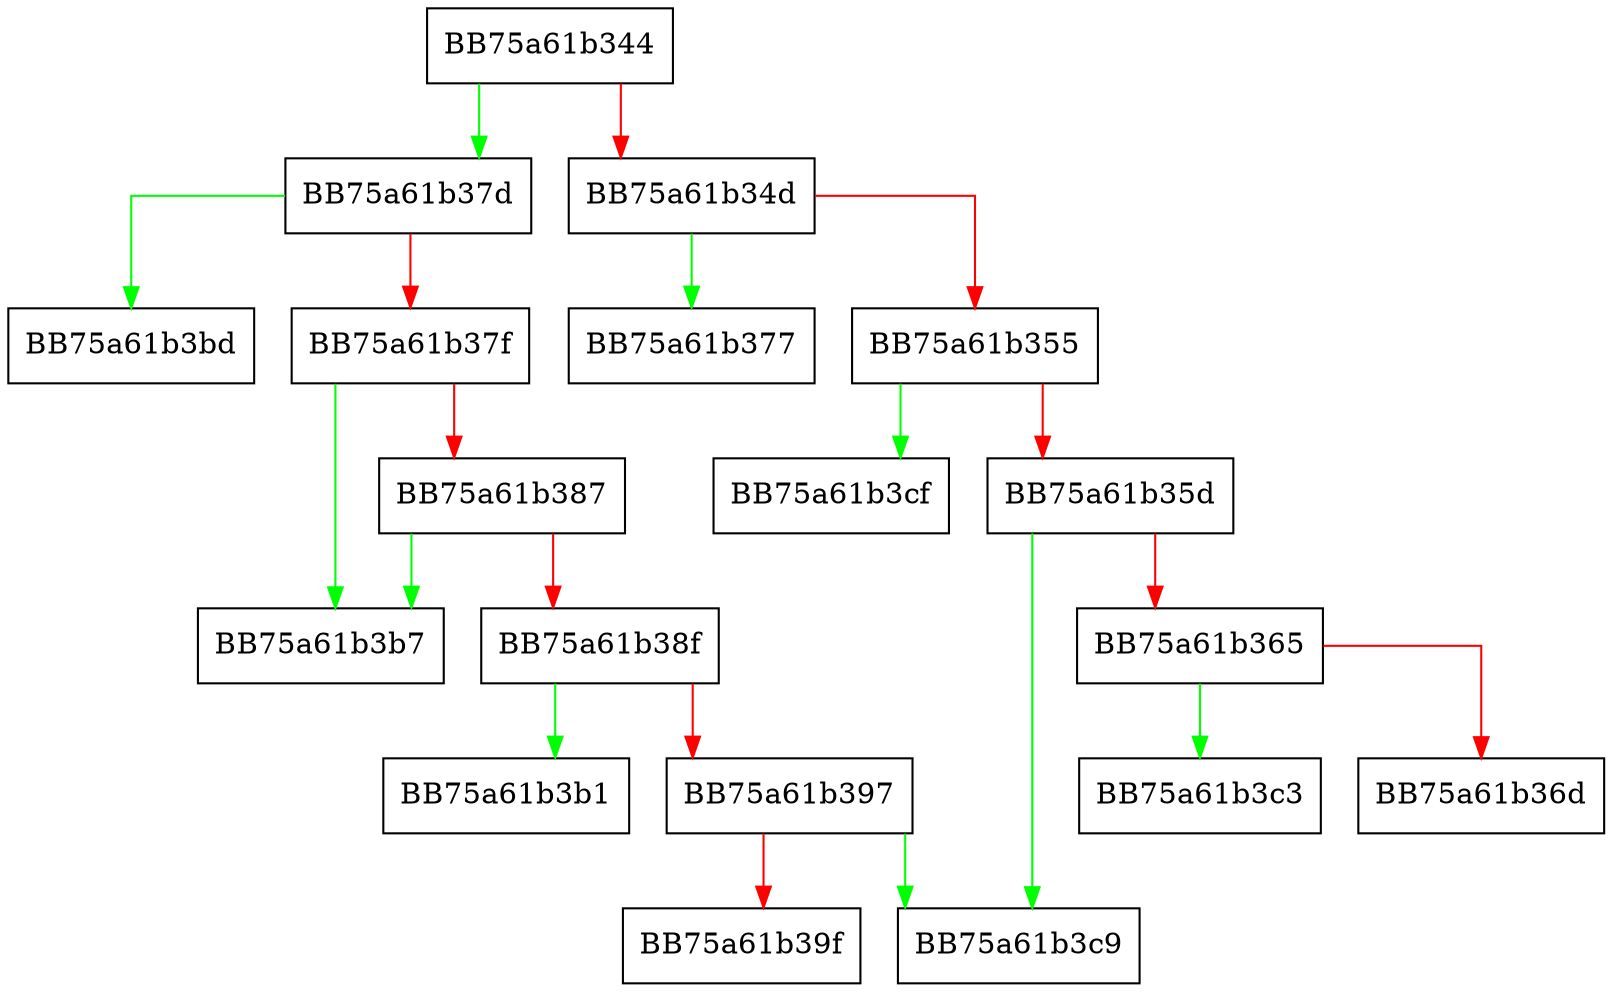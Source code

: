 digraph ValidationStatusFromHR {
  node [shape="box"];
  graph [splines=ortho];
  BB75a61b344 -> BB75a61b37d [color="green"];
  BB75a61b344 -> BB75a61b34d [color="red"];
  BB75a61b34d -> BB75a61b377 [color="green"];
  BB75a61b34d -> BB75a61b355 [color="red"];
  BB75a61b355 -> BB75a61b3cf [color="green"];
  BB75a61b355 -> BB75a61b35d [color="red"];
  BB75a61b35d -> BB75a61b3c9 [color="green"];
  BB75a61b35d -> BB75a61b365 [color="red"];
  BB75a61b365 -> BB75a61b3c3 [color="green"];
  BB75a61b365 -> BB75a61b36d [color="red"];
  BB75a61b37d -> BB75a61b3bd [color="green"];
  BB75a61b37d -> BB75a61b37f [color="red"];
  BB75a61b37f -> BB75a61b3b7 [color="green"];
  BB75a61b37f -> BB75a61b387 [color="red"];
  BB75a61b387 -> BB75a61b3b7 [color="green"];
  BB75a61b387 -> BB75a61b38f [color="red"];
  BB75a61b38f -> BB75a61b3b1 [color="green"];
  BB75a61b38f -> BB75a61b397 [color="red"];
  BB75a61b397 -> BB75a61b3c9 [color="green"];
  BB75a61b397 -> BB75a61b39f [color="red"];
}